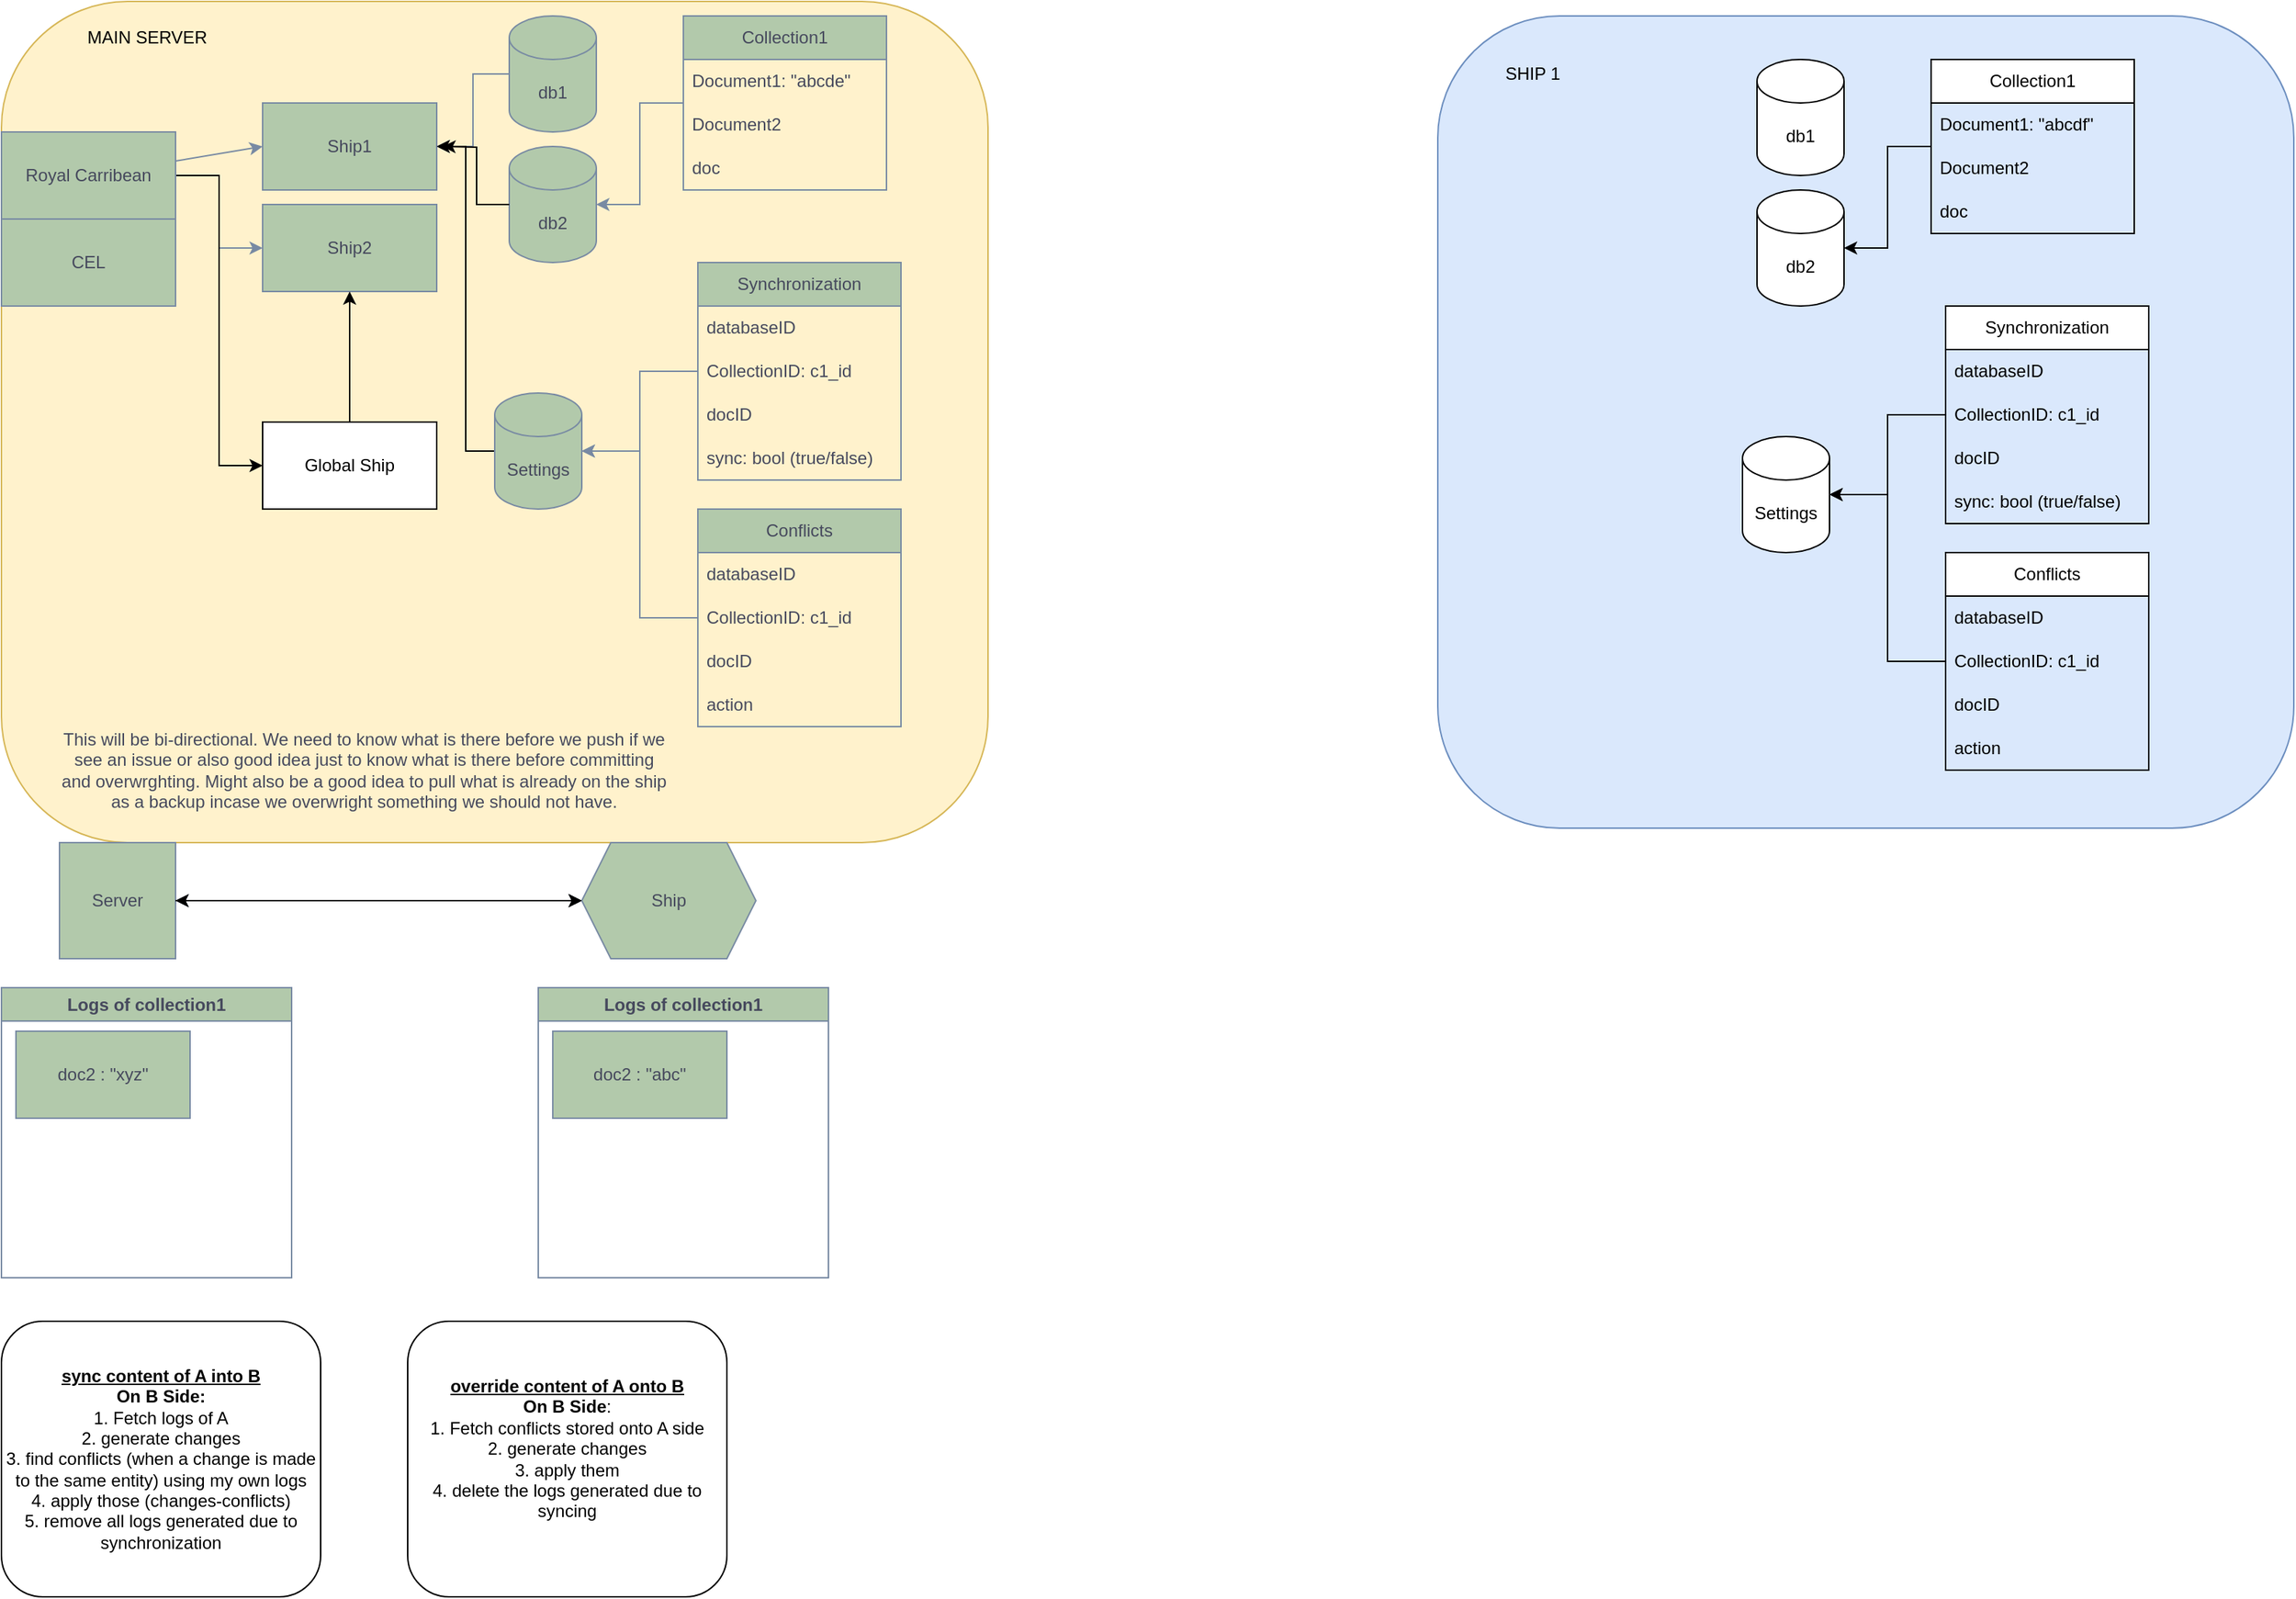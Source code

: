 <mxfile version="24.5.4" type="github">
  <diagram name="Page-1" id="QVdheb5jmeMty-fEyVKJ">
    <mxGraphModel dx="1194" dy="497" grid="1" gridSize="10" guides="1" tooltips="1" connect="1" arrows="1" fold="1" page="1" pageScale="1" pageWidth="2000" pageHeight="1100" math="0" shadow="0">
      <root>
        <mxCell id="0" />
        <mxCell id="1" parent="0" />
        <mxCell id="ntUH-E0p4cSO-epYr9VH-56" value="" style="rounded=1;whiteSpace=wrap;html=1;fillColor=#dae8fc;strokeColor=#6c8ebf;" vertex="1" parent="1">
          <mxGeometry x="990" y="10" width="590" height="560" as="geometry" />
        </mxCell>
        <mxCell id="ntUH-E0p4cSO-epYr9VH-24" value="" style="rounded=1;whiteSpace=wrap;html=1;fillColor=#fff2cc;strokeColor=#d6b656;" vertex="1" parent="1">
          <mxGeometry width="680" height="580" as="geometry" />
        </mxCell>
        <mxCell id="XJFTiHafAGhN_DBO5whV-9" value="" style="edgeStyle=orthogonalEdgeStyle;rounded=0;orthogonalLoop=1;jettySize=auto;html=1;labelBackgroundColor=none;strokeColor=#788AA3;fontColor=default;" parent="1" source="XJFTiHafAGhN_DBO5whV-1" target="XJFTiHafAGhN_DBO5whV-5" edge="1">
          <mxGeometry relative="1" as="geometry" />
        </mxCell>
        <mxCell id="ntUH-E0p4cSO-epYr9VH-9" style="edgeStyle=orthogonalEdgeStyle;rounded=0;orthogonalLoop=1;jettySize=auto;html=1;exitX=1;exitY=0.5;exitDx=0;exitDy=0;entryX=0;entryY=0.5;entryDx=0;entryDy=0;" edge="1" parent="1" source="XJFTiHafAGhN_DBO5whV-1" target="ntUH-E0p4cSO-epYr9VH-8">
          <mxGeometry relative="1" as="geometry" />
        </mxCell>
        <mxCell id="XJFTiHafAGhN_DBO5whV-1" value="Royal Carribean" style="rounded=0;whiteSpace=wrap;html=1;labelBackgroundColor=none;fillColor=#B2C9AB;strokeColor=#788AA3;fontColor=#46495D;" parent="1" vertex="1">
          <mxGeometry y="90" width="120" height="60" as="geometry" />
        </mxCell>
        <mxCell id="XJFTiHafAGhN_DBO5whV-2" value="CEL" style="rounded=0;whiteSpace=wrap;html=1;labelBackgroundColor=none;fillColor=#B2C9AB;strokeColor=#788AA3;fontColor=#46495D;" parent="1" vertex="1">
          <mxGeometry y="150" width="120" height="60" as="geometry" />
        </mxCell>
        <mxCell id="XJFTiHafAGhN_DBO5whV-4" value="Ship1" style="rounded=0;whiteSpace=wrap;html=1;labelBackgroundColor=none;fillColor=#B2C9AB;strokeColor=#788AA3;fontColor=#46495D;" parent="1" vertex="1">
          <mxGeometry x="180" y="70" width="120" height="60" as="geometry" />
        </mxCell>
        <mxCell id="XJFTiHafAGhN_DBO5whV-5" value="Ship2" style="rounded=0;whiteSpace=wrap;html=1;labelBackgroundColor=none;fillColor=#B2C9AB;strokeColor=#788AA3;fontColor=#46495D;" parent="1" vertex="1">
          <mxGeometry x="180" y="140" width="120" height="60" as="geometry" />
        </mxCell>
        <mxCell id="XJFTiHafAGhN_DBO5whV-7" value="" style="endArrow=classic;html=1;rounded=0;entryX=0;entryY=0.5;entryDx=0;entryDy=0;labelBackgroundColor=none;strokeColor=#788AA3;fontColor=default;" parent="1" source="XJFTiHafAGhN_DBO5whV-1" target="XJFTiHafAGhN_DBO5whV-4" edge="1">
          <mxGeometry width="50" height="50" relative="1" as="geometry">
            <mxPoint x="400" y="310" as="sourcePoint" />
            <mxPoint x="450" y="260" as="targetPoint" />
          </mxGeometry>
        </mxCell>
        <mxCell id="XJFTiHafAGhN_DBO5whV-14" value="" style="edgeStyle=orthogonalEdgeStyle;rounded=0;orthogonalLoop=1;jettySize=auto;html=1;labelBackgroundColor=none;strokeColor=#788AA3;fontColor=default;" parent="1" source="XJFTiHafAGhN_DBO5whV-10" target="XJFTiHafAGhN_DBO5whV-4" edge="1">
          <mxGeometry relative="1" as="geometry" />
        </mxCell>
        <mxCell id="XJFTiHafAGhN_DBO5whV-10" value="db1" style="shape=cylinder3;whiteSpace=wrap;html=1;boundedLbl=1;backgroundOutline=1;size=15;labelBackgroundColor=none;fillColor=#B2C9AB;strokeColor=#788AA3;fontColor=#46495D;" parent="1" vertex="1">
          <mxGeometry x="350" y="10" width="60" height="80" as="geometry" />
        </mxCell>
        <mxCell id="XJFTiHafAGhN_DBO5whV-11" value="db2" style="shape=cylinder3;whiteSpace=wrap;html=1;boundedLbl=1;backgroundOutline=1;size=15;labelBackgroundColor=none;fillColor=#B2C9AB;strokeColor=#788AA3;fontColor=#46495D;" parent="1" vertex="1">
          <mxGeometry x="350" y="100" width="60" height="80" as="geometry" />
        </mxCell>
        <mxCell id="XJFTiHafAGhN_DBO5whV-20" value="" style="edgeStyle=orthogonalEdgeStyle;rounded=0;orthogonalLoop=1;jettySize=auto;html=1;labelBackgroundColor=none;strokeColor=#788AA3;fontColor=default;" parent="1" source="XJFTiHafAGhN_DBO5whV-16" target="XJFTiHafAGhN_DBO5whV-11" edge="1">
          <mxGeometry relative="1" as="geometry" />
        </mxCell>
        <mxCell id="XJFTiHafAGhN_DBO5whV-16" value="Collection1" style="swimlane;fontStyle=0;childLayout=stackLayout;horizontal=1;startSize=30;horizontalStack=0;resizeParent=1;resizeParentMax=0;resizeLast=0;collapsible=1;marginBottom=0;whiteSpace=wrap;html=1;labelBackgroundColor=none;fillColor=#B2C9AB;strokeColor=#788AA3;fontColor=#46495D;" parent="1" vertex="1">
          <mxGeometry x="470" y="10" width="140" height="120" as="geometry" />
        </mxCell>
        <mxCell id="XJFTiHafAGhN_DBO5whV-17" value="Document1: &quot;abcde&quot;" style="text;strokeColor=none;fillColor=none;align=left;verticalAlign=middle;spacingLeft=4;spacingRight=4;overflow=hidden;points=[[0,0.5],[1,0.5]];portConstraint=eastwest;rotatable=0;whiteSpace=wrap;html=1;labelBackgroundColor=none;fontColor=#46495D;" parent="XJFTiHafAGhN_DBO5whV-16" vertex="1">
          <mxGeometry y="30" width="140" height="30" as="geometry" />
        </mxCell>
        <mxCell id="XJFTiHafAGhN_DBO5whV-18" value="Document2" style="text;strokeColor=none;fillColor=none;align=left;verticalAlign=middle;spacingLeft=4;spacingRight=4;overflow=hidden;points=[[0,0.5],[1,0.5]];portConstraint=eastwest;rotatable=0;whiteSpace=wrap;html=1;labelBackgroundColor=none;fontColor=#46495D;" parent="XJFTiHafAGhN_DBO5whV-16" vertex="1">
          <mxGeometry y="60" width="140" height="30" as="geometry" />
        </mxCell>
        <mxCell id="XJFTiHafAGhN_DBO5whV-19" value="doc" style="text;strokeColor=none;fillColor=none;align=left;verticalAlign=middle;spacingLeft=4;spacingRight=4;overflow=hidden;points=[[0,0.5],[1,0.5]];portConstraint=eastwest;rotatable=0;whiteSpace=wrap;html=1;labelBackgroundColor=none;fontColor=#46495D;" parent="XJFTiHafAGhN_DBO5whV-16" vertex="1">
          <mxGeometry y="90" width="140" height="30" as="geometry" />
        </mxCell>
        <mxCell id="XJFTiHafAGhN_DBO5whV-24" value="Server" style="whiteSpace=wrap;html=1;aspect=fixed;labelBackgroundColor=none;fillColor=#B2C9AB;strokeColor=#788AA3;fontColor=#46495D;" parent="1" vertex="1">
          <mxGeometry x="40" y="580" width="80" height="80" as="geometry" />
        </mxCell>
        <mxCell id="XJFTiHafAGhN_DBO5whV-27" value="Ship" style="shape=hexagon;perimeter=hexagonPerimeter2;whiteSpace=wrap;html=1;fixedSize=1;labelBackgroundColor=none;fillColor=#B2C9AB;strokeColor=#788AA3;fontColor=#46495D;" parent="1" vertex="1">
          <mxGeometry x="400" y="580" width="120" height="80" as="geometry" />
        </mxCell>
        <mxCell id="ntUH-E0p4cSO-epYr9VH-10" style="edgeStyle=orthogonalEdgeStyle;rounded=0;orthogonalLoop=1;jettySize=auto;html=1;exitX=0;exitY=0.5;exitDx=0;exitDy=0;exitPerimeter=0;entryX=1;entryY=0.5;entryDx=0;entryDy=0;" edge="1" parent="1" source="XJFTiHafAGhN_DBO5whV-28" target="XJFTiHafAGhN_DBO5whV-4">
          <mxGeometry relative="1" as="geometry" />
        </mxCell>
        <mxCell id="XJFTiHafAGhN_DBO5whV-28" value="Settings" style="shape=cylinder3;whiteSpace=wrap;html=1;boundedLbl=1;backgroundOutline=1;size=15;labelBackgroundColor=none;fillColor=#B2C9AB;strokeColor=#788AA3;fontColor=#46495D;" parent="1" vertex="1">
          <mxGeometry x="340" y="270" width="60" height="80" as="geometry" />
        </mxCell>
        <mxCell id="XJFTiHafAGhN_DBO5whV-40" value="" style="edgeStyle=orthogonalEdgeStyle;rounded=0;orthogonalLoop=1;jettySize=auto;html=1;labelBackgroundColor=none;strokeColor=#788AA3;fontColor=default;" parent="1" source="XJFTiHafAGhN_DBO5whV-30" target="XJFTiHafAGhN_DBO5whV-28" edge="1">
          <mxGeometry relative="1" as="geometry" />
        </mxCell>
        <mxCell id="XJFTiHafAGhN_DBO5whV-30" value="Synchronization" style="swimlane;fontStyle=0;childLayout=stackLayout;horizontal=1;startSize=30;horizontalStack=0;resizeParent=1;resizeParentMax=0;resizeLast=0;collapsible=1;marginBottom=0;whiteSpace=wrap;html=1;labelBackgroundColor=none;fillColor=#B2C9AB;strokeColor=#788AA3;fontColor=#46495D;" parent="1" vertex="1">
          <mxGeometry x="480" y="180" width="140" height="150" as="geometry">
            <mxRectangle x="480" y="180" width="130" height="30" as="alternateBounds" />
          </mxGeometry>
        </mxCell>
        <mxCell id="XJFTiHafAGhN_DBO5whV-31" value="databaseID" style="text;strokeColor=none;fillColor=none;align=left;verticalAlign=middle;spacingLeft=4;spacingRight=4;overflow=hidden;points=[[0,0.5],[1,0.5]];portConstraint=eastwest;rotatable=0;whiteSpace=wrap;html=1;labelBackgroundColor=none;fontColor=#46495D;" parent="XJFTiHafAGhN_DBO5whV-30" vertex="1">
          <mxGeometry y="30" width="140" height="30" as="geometry" />
        </mxCell>
        <mxCell id="XJFTiHafAGhN_DBO5whV-32" value="CollectionID: c1_id" style="text;strokeColor=none;fillColor=none;align=left;verticalAlign=middle;spacingLeft=4;spacingRight=4;overflow=hidden;points=[[0,0.5],[1,0.5]];portConstraint=eastwest;rotatable=0;whiteSpace=wrap;html=1;labelBackgroundColor=none;fontColor=#46495D;" parent="XJFTiHafAGhN_DBO5whV-30" vertex="1">
          <mxGeometry y="60" width="140" height="30" as="geometry" />
        </mxCell>
        <mxCell id="XJFTiHafAGhN_DBO5whV-33" value="docID" style="text;strokeColor=none;fillColor=none;align=left;verticalAlign=middle;spacingLeft=4;spacingRight=4;overflow=hidden;points=[[0,0.5],[1,0.5]];portConstraint=eastwest;rotatable=0;whiteSpace=wrap;html=1;labelBackgroundColor=none;fontColor=#46495D;" parent="XJFTiHafAGhN_DBO5whV-30" vertex="1">
          <mxGeometry y="90" width="140" height="30" as="geometry" />
        </mxCell>
        <mxCell id="XJFTiHafAGhN_DBO5whV-34" value="sync: bool (true/false)" style="text;strokeColor=none;fillColor=none;align=left;verticalAlign=middle;spacingLeft=4;spacingRight=4;overflow=hidden;points=[[0,0.5],[1,0.5]];portConstraint=eastwest;rotatable=0;whiteSpace=wrap;html=1;labelBackgroundColor=none;fontColor=#46495D;" parent="XJFTiHafAGhN_DBO5whV-30" vertex="1">
          <mxGeometry y="120" width="140" height="30" as="geometry" />
        </mxCell>
        <mxCell id="XJFTiHafAGhN_DBO5whV-35" value="Conflicts" style="swimlane;fontStyle=0;childLayout=stackLayout;horizontal=1;startSize=30;horizontalStack=0;resizeParent=1;resizeParentMax=0;resizeLast=0;collapsible=1;marginBottom=0;whiteSpace=wrap;html=1;labelBackgroundColor=none;fillColor=#B2C9AB;strokeColor=#788AA3;fontColor=#46495D;" parent="1" vertex="1">
          <mxGeometry x="480" y="350" width="140" height="150" as="geometry" />
        </mxCell>
        <mxCell id="XJFTiHafAGhN_DBO5whV-36" value="databaseID" style="text;strokeColor=none;fillColor=none;align=left;verticalAlign=middle;spacingLeft=4;spacingRight=4;overflow=hidden;points=[[0,0.5],[1,0.5]];portConstraint=eastwest;rotatable=0;whiteSpace=wrap;html=1;labelBackgroundColor=none;fontColor=#46495D;" parent="XJFTiHafAGhN_DBO5whV-35" vertex="1">
          <mxGeometry y="30" width="140" height="30" as="geometry" />
        </mxCell>
        <mxCell id="XJFTiHafAGhN_DBO5whV-37" value="CollectionID: c1_id" style="text;strokeColor=none;fillColor=none;align=left;verticalAlign=middle;spacingLeft=4;spacingRight=4;overflow=hidden;points=[[0,0.5],[1,0.5]];portConstraint=eastwest;rotatable=0;whiteSpace=wrap;html=1;labelBackgroundColor=none;fontColor=#46495D;" parent="XJFTiHafAGhN_DBO5whV-35" vertex="1">
          <mxGeometry y="60" width="140" height="30" as="geometry" />
        </mxCell>
        <mxCell id="XJFTiHafAGhN_DBO5whV-38" value="docID" style="text;strokeColor=none;fillColor=none;align=left;verticalAlign=middle;spacingLeft=4;spacingRight=4;overflow=hidden;points=[[0,0.5],[1,0.5]];portConstraint=eastwest;rotatable=0;whiteSpace=wrap;html=1;labelBackgroundColor=none;fontColor=#46495D;" parent="XJFTiHafAGhN_DBO5whV-35" vertex="1">
          <mxGeometry y="90" width="140" height="30" as="geometry" />
        </mxCell>
        <mxCell id="XJFTiHafAGhN_DBO5whV-39" value="action" style="text;strokeColor=none;fillColor=none;align=left;verticalAlign=middle;spacingLeft=4;spacingRight=4;overflow=hidden;points=[[0,0.5],[1,0.5]];portConstraint=eastwest;rotatable=0;whiteSpace=wrap;html=1;labelBackgroundColor=none;fontColor=#46495D;" parent="XJFTiHafAGhN_DBO5whV-35" vertex="1">
          <mxGeometry y="120" width="140" height="30" as="geometry" />
        </mxCell>
        <mxCell id="XJFTiHafAGhN_DBO5whV-41" style="edgeStyle=orthogonalEdgeStyle;rounded=0;orthogonalLoop=1;jettySize=auto;html=1;entryX=1;entryY=0.5;entryDx=0;entryDy=0;entryPerimeter=0;labelBackgroundColor=none;strokeColor=#788AA3;fontColor=default;" parent="1" source="XJFTiHafAGhN_DBO5whV-35" target="XJFTiHafAGhN_DBO5whV-28" edge="1">
          <mxGeometry relative="1" as="geometry" />
        </mxCell>
        <mxCell id="ntUH-E0p4cSO-epYr9VH-1" value="Logs of collection1" style="swimlane;whiteSpace=wrap;html=1;startSize=23;labelBackgroundColor=none;fillColor=#B2C9AB;strokeColor=#788AA3;fontColor=#46495D;" vertex="1" parent="1">
          <mxGeometry y="680" width="200" height="200" as="geometry" />
        </mxCell>
        <mxCell id="ntUH-E0p4cSO-epYr9VH-4" value="doc2 : &quot;xyz&quot;" style="whiteSpace=wrap;html=1;labelBackgroundColor=none;fillColor=#B2C9AB;strokeColor=#788AA3;fontColor=#46495D;" vertex="1" parent="ntUH-E0p4cSO-epYr9VH-1">
          <mxGeometry x="10" y="30" width="120" height="60" as="geometry" />
        </mxCell>
        <mxCell id="ntUH-E0p4cSO-epYr9VH-2" value="Logs of collection1" style="swimlane;whiteSpace=wrap;html=1;startSize=23;labelBackgroundColor=none;fillColor=#B2C9AB;strokeColor=#788AA3;fontColor=#46495D;" vertex="1" parent="1">
          <mxGeometry x="370" y="680" width="200" height="200" as="geometry" />
        </mxCell>
        <mxCell id="ntUH-E0p4cSO-epYr9VH-5" value="doc2 : &quot;abc&quot;" style="whiteSpace=wrap;html=1;labelBackgroundColor=none;fillColor=#B2C9AB;strokeColor=#788AA3;fontColor=#46495D;" vertex="1" parent="ntUH-E0p4cSO-epYr9VH-2">
          <mxGeometry x="10" y="30" width="120" height="60" as="geometry" />
        </mxCell>
        <mxCell id="k76rSSgDdyUt8fv63e5w-1" value="This will be bi-directional. We need to know what is there before we push if we see an issue or also good idea just to know what is there before committing and overwrghting. Might also be a good idea to pull what is already on the ship as a backup incase we overwright something we should not have." style="text;html=1;align=center;verticalAlign=middle;whiteSpace=wrap;rounded=0;fontColor=#46495D;" vertex="1" parent="1">
          <mxGeometry x="40" y="480" width="420" height="100" as="geometry" />
        </mxCell>
        <mxCell id="ntUH-E0p4cSO-epYr9VH-68" style="edgeStyle=orthogonalEdgeStyle;rounded=0;orthogonalLoop=1;jettySize=auto;html=1;exitX=0.5;exitY=0;exitDx=0;exitDy=0;entryX=0.5;entryY=1;entryDx=0;entryDy=0;" edge="1" parent="1" source="ntUH-E0p4cSO-epYr9VH-8" target="XJFTiHafAGhN_DBO5whV-5">
          <mxGeometry relative="1" as="geometry" />
        </mxCell>
        <mxCell id="ntUH-E0p4cSO-epYr9VH-8" value="Global Ship" style="rounded=0;whiteSpace=wrap;html=1;" vertex="1" parent="1">
          <mxGeometry x="180" y="290" width="120" height="60" as="geometry" />
        </mxCell>
        <mxCell id="k76rSSgDdyUt8fv63e5w-2" value="" style="endArrow=classic;startArrow=classic;html=1;rounded=0;strokeColor=#788AA3;fontColor=#46495D;fillColor=#B2C9AB;exitX=1;exitY=0.5;exitDx=0;exitDy=0;" edge="1" parent="1" source="XJFTiHafAGhN_DBO5whV-24" target="XJFTiHafAGhN_DBO5whV-27">
          <mxGeometry width="50" height="50" relative="1" as="geometry">
            <mxPoint x="130" y="620" as="sourcePoint" />
            <mxPoint x="310" y="600" as="targetPoint" />
          </mxGeometry>
        </mxCell>
        <mxCell id="ntUH-E0p4cSO-epYr9VH-11" style="edgeStyle=orthogonalEdgeStyle;rounded=0;orthogonalLoop=1;jettySize=auto;html=1;" edge="1" parent="1" source="XJFTiHafAGhN_DBO5whV-11">
          <mxGeometry relative="1" as="geometry">
            <mxPoint x="304" y="100" as="targetPoint" />
          </mxGeometry>
        </mxCell>
        <mxCell id="ntUH-E0p4cSO-epYr9VH-13" value="&lt;b&gt;&lt;u&gt;sync content of A into B&lt;/u&gt;&lt;/b&gt;&lt;div&gt;&lt;b&gt;On B Side:&lt;/b&gt;&lt;br&gt;&lt;div&gt;1. Fetch logs of A&lt;/div&gt;&lt;/div&gt;&lt;div&gt;2. generate changes&lt;/div&gt;&lt;div&gt;3. find conflicts (when a change is made to the same entity) using my own logs&lt;/div&gt;&lt;div&gt;4. apply those (changes-conflicts)&lt;/div&gt;&lt;div&gt;5. remove all logs generated due to synchronization&lt;/div&gt;" style="rounded=1;whiteSpace=wrap;html=1;" vertex="1" parent="1">
          <mxGeometry y="910" width="220" height="190" as="geometry" />
        </mxCell>
        <mxCell id="ntUH-E0p4cSO-epYr9VH-16" value="&lt;b&gt;&lt;u&gt;override content of A onto B&lt;/u&gt;&lt;/b&gt;&lt;br&gt;&lt;div&gt;&lt;b&gt;On B Side&lt;/b&gt;:&lt;br&gt;&lt;div&gt;1. Fetch conflicts stored onto A side&lt;/div&gt;&lt;/div&gt;&lt;div&gt;2. generate changes&lt;/div&gt;&lt;div&gt;3. apply them&lt;/div&gt;&lt;div&gt;4. delete the logs generated due to syncing&lt;/div&gt;&lt;div&gt;&lt;br&gt;&lt;/div&gt;" style="rounded=1;whiteSpace=wrap;html=1;" vertex="1" parent="1">
          <mxGeometry x="280" y="910" width="220" height="190" as="geometry" />
        </mxCell>
        <mxCell id="ntUH-E0p4cSO-epYr9VH-20" value="" style="endArrow=classic;html=1;rounded=0;entryX=0;entryY=0.5;entryDx=0;entryDy=0;exitX=1;exitY=0.5;exitDx=0;exitDy=0;" edge="1" parent="1" source="XJFTiHafAGhN_DBO5whV-24" target="XJFTiHafAGhN_DBO5whV-27">
          <mxGeometry width="50" height="50" relative="1" as="geometry">
            <mxPoint x="130" y="630" as="sourcePoint" />
            <mxPoint x="180" y="580" as="targetPoint" />
          </mxGeometry>
        </mxCell>
        <mxCell id="ntUH-E0p4cSO-epYr9VH-21" value="" style="endArrow=classic;startArrow=classic;html=1;rounded=0;exitX=1;exitY=0.5;exitDx=0;exitDy=0;entryX=0;entryY=0.5;entryDx=0;entryDy=0;" edge="1" parent="1" source="XJFTiHafAGhN_DBO5whV-24" target="XJFTiHafAGhN_DBO5whV-27">
          <mxGeometry width="50" height="50" relative="1" as="geometry">
            <mxPoint x="350" y="730" as="sourcePoint" />
            <mxPoint x="400" y="680" as="targetPoint" />
          </mxGeometry>
        </mxCell>
        <mxCell id="ntUH-E0p4cSO-epYr9VH-33" value="db1" style="shape=cylinder3;whiteSpace=wrap;html=1;boundedLbl=1;backgroundOutline=1;size=15;" vertex="1" parent="1">
          <mxGeometry x="1210" y="40" width="60" height="80" as="geometry" />
        </mxCell>
        <mxCell id="ntUH-E0p4cSO-epYr9VH-34" value="db2" style="shape=cylinder3;whiteSpace=wrap;html=1;boundedLbl=1;backgroundOutline=1;size=15;" vertex="1" parent="1">
          <mxGeometry x="1210" y="130" width="60" height="80" as="geometry" />
        </mxCell>
        <mxCell id="ntUH-E0p4cSO-epYr9VH-35" value="" style="edgeStyle=orthogonalEdgeStyle;rounded=0;orthogonalLoop=1;jettySize=auto;html=1;" edge="1" source="ntUH-E0p4cSO-epYr9VH-36" target="ntUH-E0p4cSO-epYr9VH-34" parent="1">
          <mxGeometry relative="1" as="geometry" />
        </mxCell>
        <mxCell id="ntUH-E0p4cSO-epYr9VH-36" value="Collection1" style="swimlane;fontStyle=0;childLayout=stackLayout;horizontal=1;startSize=30;horizontalStack=0;resizeParent=1;resizeParentMax=0;resizeLast=0;collapsible=1;marginBottom=0;whiteSpace=wrap;html=1;" vertex="1" parent="1">
          <mxGeometry x="1330" y="40" width="140" height="120" as="geometry" />
        </mxCell>
        <mxCell id="ntUH-E0p4cSO-epYr9VH-37" value="Document1: &quot;abcdf&quot;" style="text;strokeColor=none;fillColor=none;align=left;verticalAlign=middle;spacingLeft=4;spacingRight=4;overflow=hidden;points=[[0,0.5],[1,0.5]];portConstraint=eastwest;rotatable=0;whiteSpace=wrap;html=1;" vertex="1" parent="ntUH-E0p4cSO-epYr9VH-36">
          <mxGeometry y="30" width="140" height="30" as="geometry" />
        </mxCell>
        <mxCell id="ntUH-E0p4cSO-epYr9VH-38" value="Document2" style="text;strokeColor=none;fillColor=none;align=left;verticalAlign=middle;spacingLeft=4;spacingRight=4;overflow=hidden;points=[[0,0.5],[1,0.5]];portConstraint=eastwest;rotatable=0;whiteSpace=wrap;html=1;" vertex="1" parent="ntUH-E0p4cSO-epYr9VH-36">
          <mxGeometry y="60" width="140" height="30" as="geometry" />
        </mxCell>
        <mxCell id="ntUH-E0p4cSO-epYr9VH-39" value="doc" style="text;strokeColor=none;fillColor=none;align=left;verticalAlign=middle;spacingLeft=4;spacingRight=4;overflow=hidden;points=[[0,0.5],[1,0.5]];portConstraint=eastwest;rotatable=0;whiteSpace=wrap;html=1;" vertex="1" parent="ntUH-E0p4cSO-epYr9VH-36">
          <mxGeometry y="90" width="140" height="30" as="geometry" />
        </mxCell>
        <mxCell id="ntUH-E0p4cSO-epYr9VH-41" value="Settings" style="shape=cylinder3;whiteSpace=wrap;html=1;boundedLbl=1;backgroundOutline=1;size=15;" vertex="1" parent="1">
          <mxGeometry x="1200" y="300" width="60" height="80" as="geometry" />
        </mxCell>
        <mxCell id="ntUH-E0p4cSO-epYr9VH-42" value="" style="edgeStyle=orthogonalEdgeStyle;rounded=0;orthogonalLoop=1;jettySize=auto;html=1;" edge="1" source="ntUH-E0p4cSO-epYr9VH-43" target="ntUH-E0p4cSO-epYr9VH-41" parent="1">
          <mxGeometry relative="1" as="geometry" />
        </mxCell>
        <mxCell id="ntUH-E0p4cSO-epYr9VH-43" value="Synchronization" style="swimlane;fontStyle=0;childLayout=stackLayout;horizontal=1;startSize=30;horizontalStack=0;resizeParent=1;resizeParentMax=0;resizeLast=0;collapsible=1;marginBottom=0;whiteSpace=wrap;html=1;" vertex="1" parent="1">
          <mxGeometry x="1340" y="210" width="140" height="150" as="geometry">
            <mxRectangle x="480" y="180" width="130" height="30" as="alternateBounds" />
          </mxGeometry>
        </mxCell>
        <mxCell id="ntUH-E0p4cSO-epYr9VH-44" value="databaseID" style="text;strokeColor=none;fillColor=none;align=left;verticalAlign=middle;spacingLeft=4;spacingRight=4;overflow=hidden;points=[[0,0.5],[1,0.5]];portConstraint=eastwest;rotatable=0;whiteSpace=wrap;html=1;" vertex="1" parent="ntUH-E0p4cSO-epYr9VH-43">
          <mxGeometry y="30" width="140" height="30" as="geometry" />
        </mxCell>
        <mxCell id="ntUH-E0p4cSO-epYr9VH-45" value="CollectionID: c1_id" style="text;strokeColor=none;fillColor=none;align=left;verticalAlign=middle;spacingLeft=4;spacingRight=4;overflow=hidden;points=[[0,0.5],[1,0.5]];portConstraint=eastwest;rotatable=0;whiteSpace=wrap;html=1;" vertex="1" parent="ntUH-E0p4cSO-epYr9VH-43">
          <mxGeometry y="60" width="140" height="30" as="geometry" />
        </mxCell>
        <mxCell id="ntUH-E0p4cSO-epYr9VH-46" value="docID" style="text;strokeColor=none;fillColor=none;align=left;verticalAlign=middle;spacingLeft=4;spacingRight=4;overflow=hidden;points=[[0,0.5],[1,0.5]];portConstraint=eastwest;rotatable=0;whiteSpace=wrap;html=1;" vertex="1" parent="ntUH-E0p4cSO-epYr9VH-43">
          <mxGeometry y="90" width="140" height="30" as="geometry" />
        </mxCell>
        <mxCell id="ntUH-E0p4cSO-epYr9VH-47" value="sync: bool (true/false)" style="text;strokeColor=none;fillColor=none;align=left;verticalAlign=middle;spacingLeft=4;spacingRight=4;overflow=hidden;points=[[0,0.5],[1,0.5]];portConstraint=eastwest;rotatable=0;whiteSpace=wrap;html=1;" vertex="1" parent="ntUH-E0p4cSO-epYr9VH-43">
          <mxGeometry y="120" width="140" height="30" as="geometry" />
        </mxCell>
        <mxCell id="ntUH-E0p4cSO-epYr9VH-48" value="Conflicts" style="swimlane;fontStyle=0;childLayout=stackLayout;horizontal=1;startSize=30;horizontalStack=0;resizeParent=1;resizeParentMax=0;resizeLast=0;collapsible=1;marginBottom=0;whiteSpace=wrap;html=1;" vertex="1" parent="1">
          <mxGeometry x="1340" y="380" width="140" height="150" as="geometry" />
        </mxCell>
        <mxCell id="ntUH-E0p4cSO-epYr9VH-49" value="databaseID" style="text;strokeColor=none;fillColor=none;align=left;verticalAlign=middle;spacingLeft=4;spacingRight=4;overflow=hidden;points=[[0,0.5],[1,0.5]];portConstraint=eastwest;rotatable=0;whiteSpace=wrap;html=1;" vertex="1" parent="ntUH-E0p4cSO-epYr9VH-48">
          <mxGeometry y="30" width="140" height="30" as="geometry" />
        </mxCell>
        <mxCell id="ntUH-E0p4cSO-epYr9VH-50" value="CollectionID: c1_id" style="text;strokeColor=none;fillColor=none;align=left;verticalAlign=middle;spacingLeft=4;spacingRight=4;overflow=hidden;points=[[0,0.5],[1,0.5]];portConstraint=eastwest;rotatable=0;whiteSpace=wrap;html=1;" vertex="1" parent="ntUH-E0p4cSO-epYr9VH-48">
          <mxGeometry y="60" width="140" height="30" as="geometry" />
        </mxCell>
        <mxCell id="ntUH-E0p4cSO-epYr9VH-51" value="docID" style="text;strokeColor=none;fillColor=none;align=left;verticalAlign=middle;spacingLeft=4;spacingRight=4;overflow=hidden;points=[[0,0.5],[1,0.5]];portConstraint=eastwest;rotatable=0;whiteSpace=wrap;html=1;" vertex="1" parent="ntUH-E0p4cSO-epYr9VH-48">
          <mxGeometry y="90" width="140" height="30" as="geometry" />
        </mxCell>
        <mxCell id="ntUH-E0p4cSO-epYr9VH-52" value="action" style="text;strokeColor=none;fillColor=none;align=left;verticalAlign=middle;spacingLeft=4;spacingRight=4;overflow=hidden;points=[[0,0.5],[1,0.5]];portConstraint=eastwest;rotatable=0;whiteSpace=wrap;html=1;" vertex="1" parent="ntUH-E0p4cSO-epYr9VH-48">
          <mxGeometry y="120" width="140" height="30" as="geometry" />
        </mxCell>
        <mxCell id="ntUH-E0p4cSO-epYr9VH-53" style="edgeStyle=orthogonalEdgeStyle;rounded=0;orthogonalLoop=1;jettySize=auto;html=1;entryX=1;entryY=0.5;entryDx=0;entryDy=0;entryPerimeter=0;" edge="1" source="ntUH-E0p4cSO-epYr9VH-48" target="ntUH-E0p4cSO-epYr9VH-41" parent="1">
          <mxGeometry relative="1" as="geometry" />
        </mxCell>
        <mxCell id="ntUH-E0p4cSO-epYr9VH-57" value="SHIP 1" style="text;html=1;align=center;verticalAlign=middle;resizable=0;points=[];autosize=1;strokeColor=none;fillColor=none;" vertex="1" parent="1">
          <mxGeometry x="1025" y="35" width="60" height="30" as="geometry" />
        </mxCell>
        <mxCell id="ntUH-E0p4cSO-epYr9VH-58" value="MAIN SERVER" style="text;html=1;align=center;verticalAlign=middle;resizable=0;points=[];autosize=1;strokeColor=none;fillColor=none;" vertex="1" parent="1">
          <mxGeometry x="45" y="10" width="110" height="30" as="geometry" />
        </mxCell>
      </root>
    </mxGraphModel>
  </diagram>
</mxfile>

